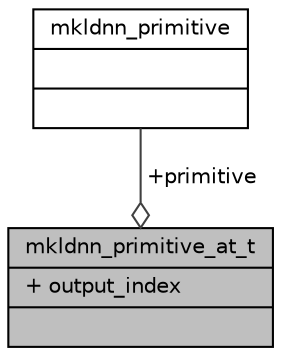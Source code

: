 digraph "mkldnn_primitive_at_t"
{
  edge [fontname="Helvetica",fontsize="10",labelfontname="Helvetica",labelfontsize="10"];
  node [fontname="Helvetica",fontsize="10",shape=record];
  Node1 [label="{mkldnn_primitive_at_t\n|+ output_index\l|}",height=0.2,width=0.4,color="black", fillcolor="grey75", style="filled", fontcolor="black"];
  Node2 -> Node1 [color="grey25",fontsize="10",style="solid",label=" +primitive" ,arrowhead="odiamond",fontname="Helvetica"];
  Node2 [label="{mkldnn_primitive\n||}",height=0.2,width=0.4,color="black", fillcolor="white", style="filled",URL="$structmkldnn__primitive.html"];
}
